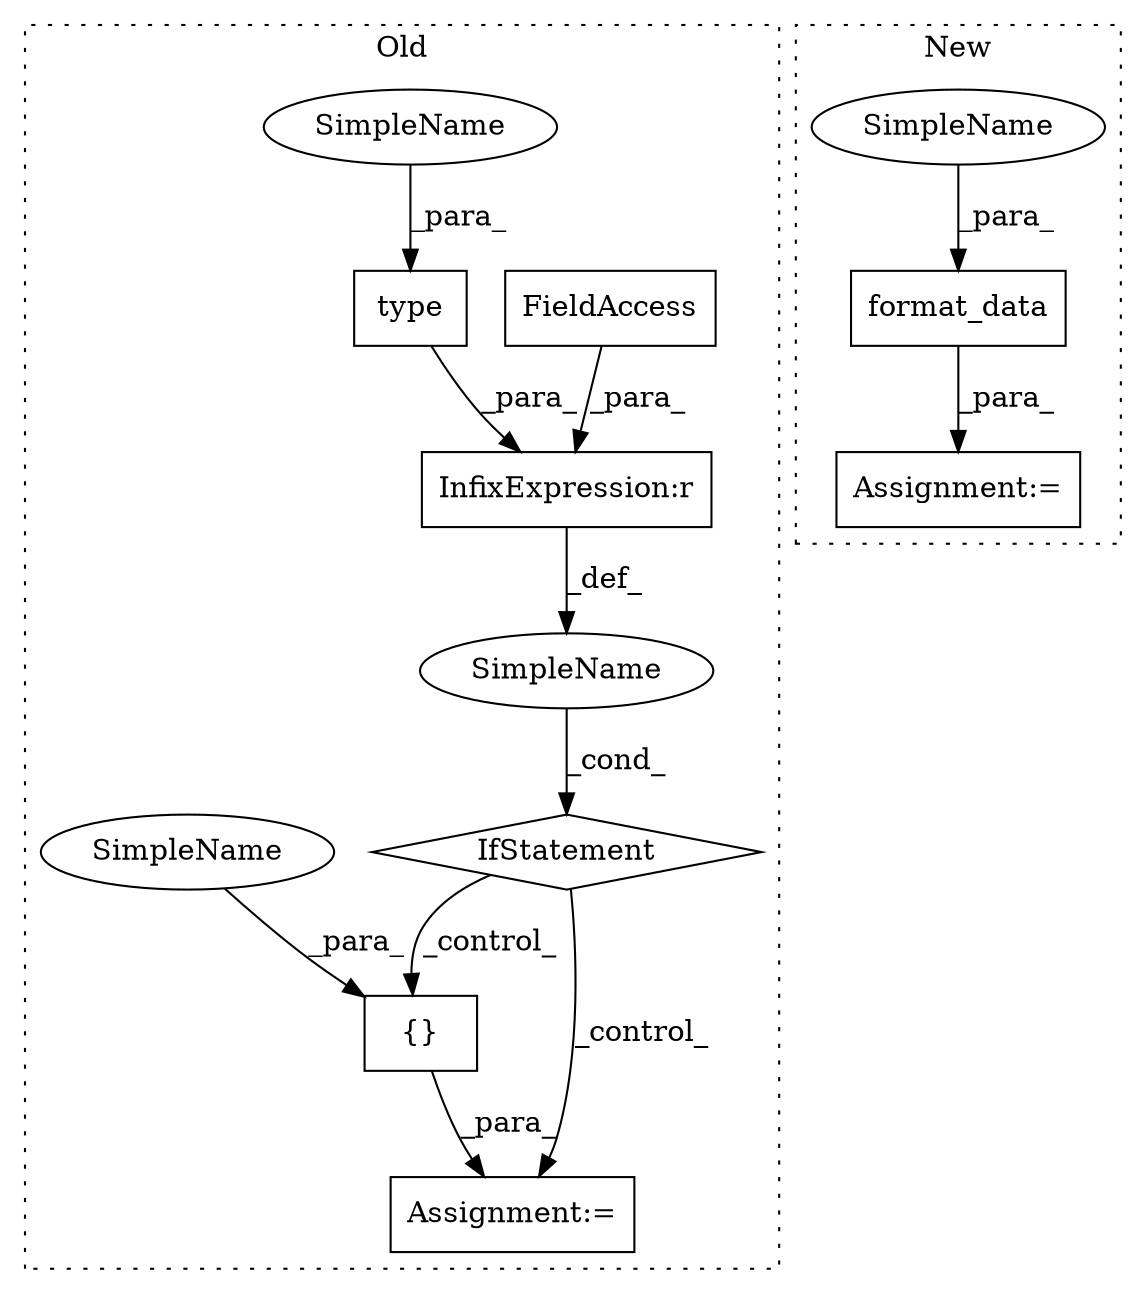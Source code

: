 digraph G {
subgraph cluster0 {
1 [label="type" a="32" s="1403,1409" l="5,1" shape="box"];
3 [label="{}" a="4" s="1461,1463" l="1,1" shape="box"];
4 [label="InfixExpression:r" a="27" s="1410" l="4" shape="box"];
5 [label="FieldAccess" a="22" s="1414" l="4" shape="box"];
6 [label="SimpleName" a="42" s="" l="" shape="ellipse"];
7 [label="IfStatement" a="25" s="1399,1418" l="4,2" shape="diamond"];
8 [label="Assignment:=" a="7" s="1451" l="1" shape="box"];
10 [label="SimpleName" a="42" s="1408" l="1" shape="ellipse"];
11 [label="SimpleName" a="42" s="1462" l="1" shape="ellipse"];
label = "Old";
style="dotted";
}
subgraph cluster1 {
2 [label="format_data" a="32" s="1435,1448" l="12,1" shape="box"];
9 [label="Assignment:=" a="7" s="1434" l="1" shape="box"];
12 [label="SimpleName" a="42" s="1447" l="1" shape="ellipse"];
label = "New";
style="dotted";
}
1 -> 4 [label="_para_"];
2 -> 9 [label="_para_"];
3 -> 8 [label="_para_"];
4 -> 6 [label="_def_"];
5 -> 4 [label="_para_"];
6 -> 7 [label="_cond_"];
7 -> 8 [label="_control_"];
7 -> 3 [label="_control_"];
10 -> 1 [label="_para_"];
11 -> 3 [label="_para_"];
12 -> 2 [label="_para_"];
}